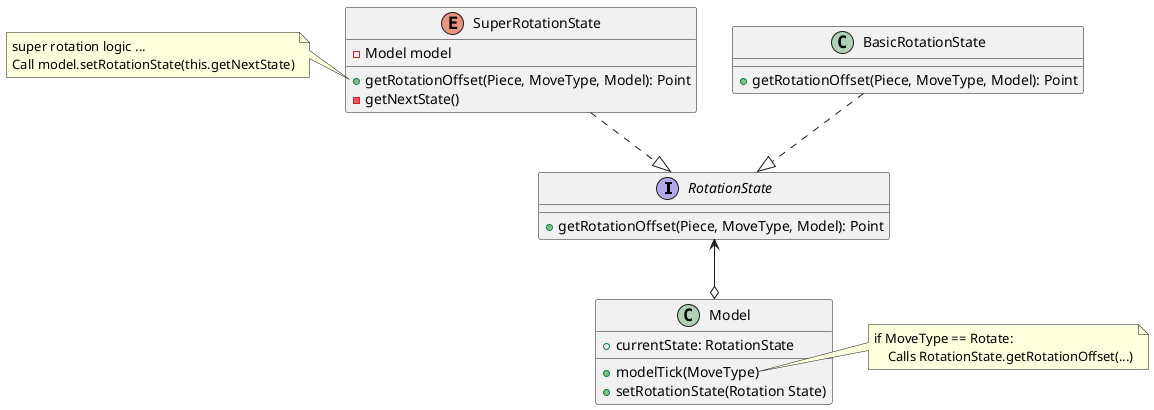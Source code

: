 @startuml

interface RotationState {
+ getRotationOffset(Piece, MoveType, Model): Point
}

enum SuperRotationState {
- Model model
+ getRotationOffset(Piece, MoveType, Model): Point
- getNextState()
}

note left of SuperRotationState::getRotationOffset
super rotation logic ...
Call model.setRotationState(this.getNextState)
end note

class BasicRotationState {
+ getRotationOffset(Piece, MoveType, Model): Point
}

class Model {
+ currentState: RotationState
+ modelTick(MoveType)
+ setRotationState(Rotation State)
}

note right of Model::modelTick
if MoveType == Rotate:
    Calls RotationState.getRotationOffset(...)
end note

RotationState <--o Model
SuperRotationState ..|> RotationState
BasicRotationState ..|> RotationState

@enduml